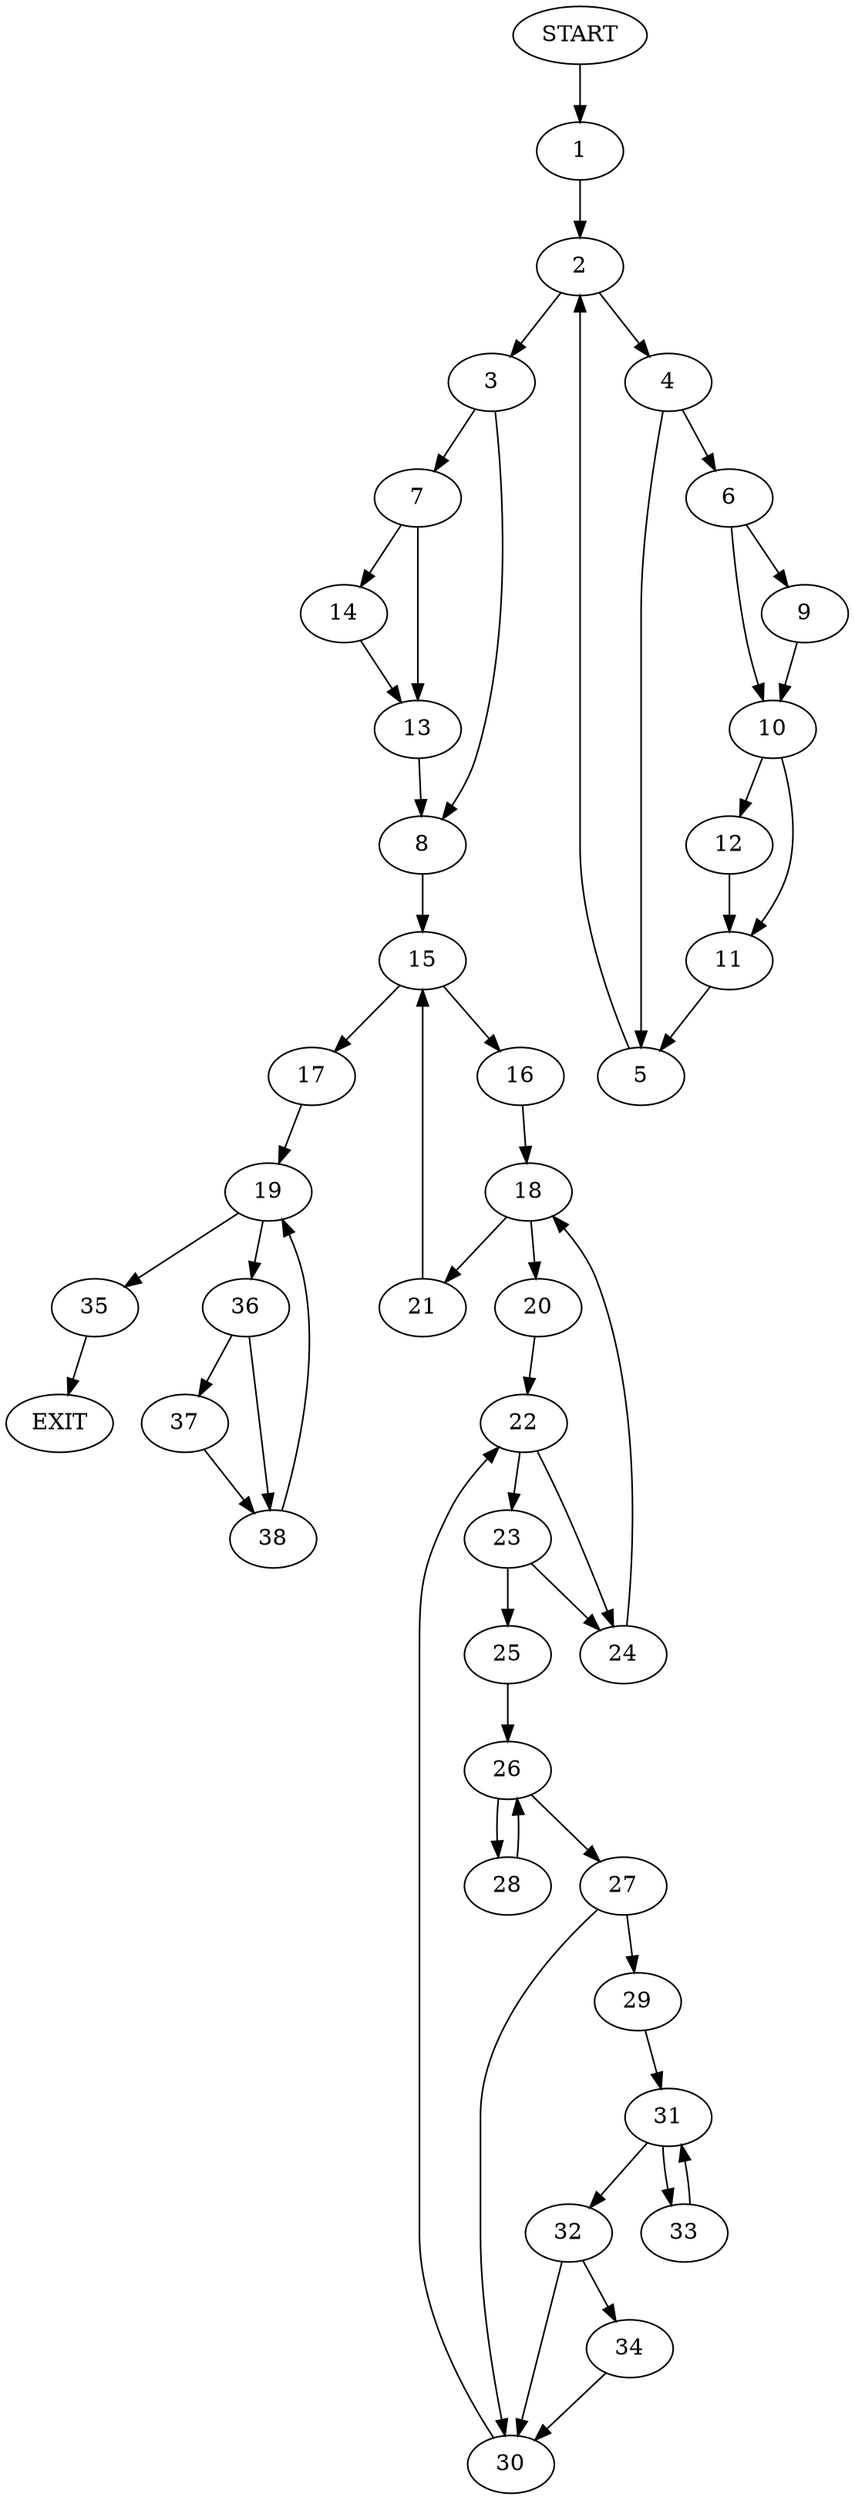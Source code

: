 digraph {
0 [label="START"]
39 [label="EXIT"]
0 -> 1
1 -> 2
2 -> 3
2 -> 4
4 -> 5
4 -> 6
3 -> 7
3 -> 8
6 -> 9
6 -> 10
5 -> 2
9 -> 10
10 -> 11
10 -> 12
11 -> 5
12 -> 11
7 -> 13
7 -> 14
8 -> 15
14 -> 13
13 -> 8
15 -> 16
15 -> 17
16 -> 18
17 -> 19
18 -> 20
18 -> 21
21 -> 15
20 -> 22
22 -> 23
22 -> 24
23 -> 25
23 -> 24
24 -> 18
25 -> 26
26 -> 27
26 -> 28
28 -> 26
27 -> 29
27 -> 30
29 -> 31
30 -> 22
31 -> 32
31 -> 33
33 -> 31
32 -> 30
32 -> 34
34 -> 30
19 -> 35
19 -> 36
36 -> 37
36 -> 38
35 -> 39
38 -> 19
37 -> 38
}
